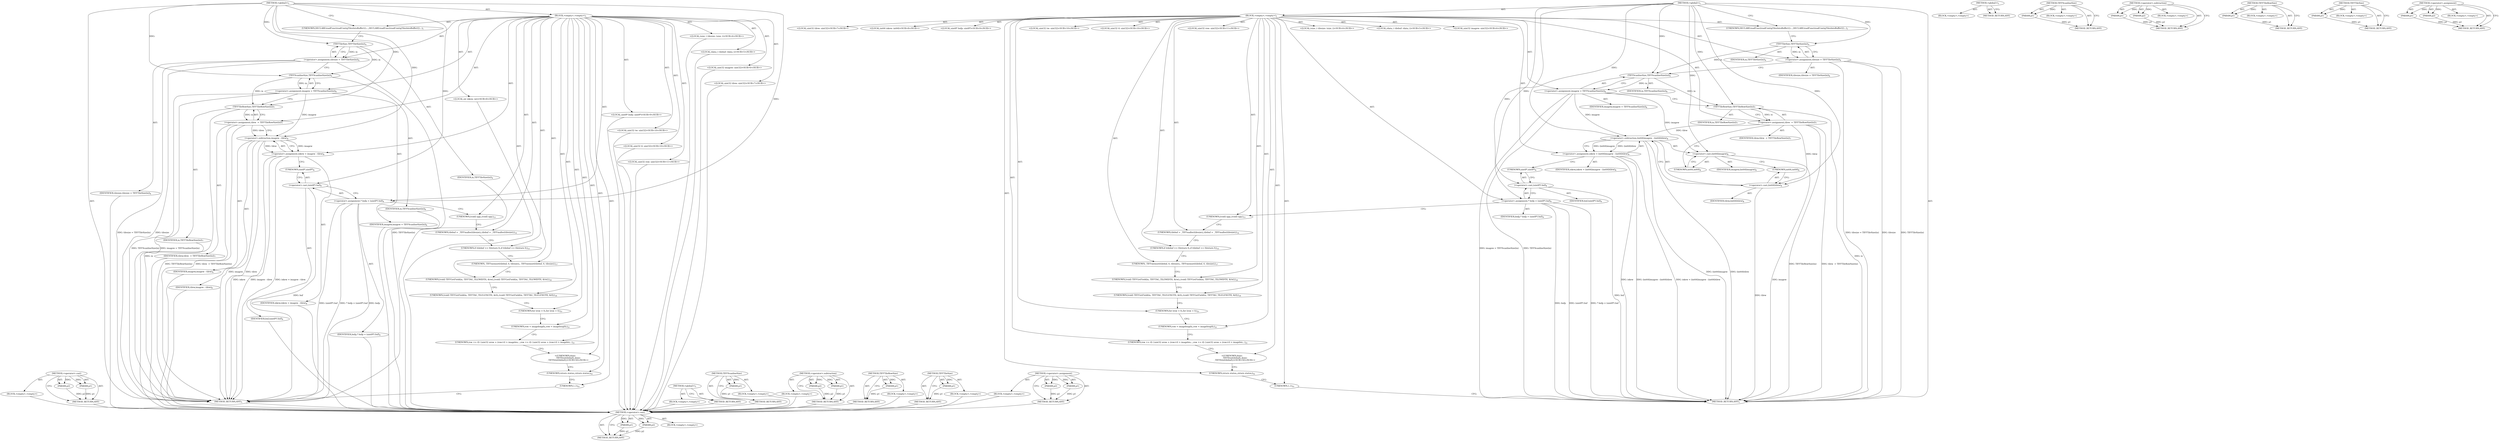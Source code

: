 digraph "&lt;operator&gt;.assignment" {
vulnerable_95 [label=<(METHOD,&lt;operator&gt;.cast)>];
vulnerable_96 [label=<(PARAM,p1)>];
vulnerable_97 [label=<(PARAM,p2)>];
vulnerable_98 [label=<(BLOCK,&lt;empty&gt;,&lt;empty&gt;)>];
vulnerable_99 [label=<(METHOD_RETURN,ANY)>];
vulnerable_6 [label=<(METHOD,&lt;global&gt;)<SUB>1</SUB>>];
vulnerable_7 [label=<(BLOCK,&lt;empty&gt;,&lt;empty&gt;)<SUB>1</SUB>>];
vulnerable_8 [label=<(UNKNOWN,DECLAREreadFunc(readContigTilesIntoBuffer)
{
	i...,DECLAREreadFunc(readContigTilesIntoBuffer)
{
	i...)<SUB>1</SUB>>];
vulnerable_9 [label="<(LOCAL,tsize_t tilesize: tsize_t)<SUB>4</SUB>>"];
vulnerable_10 [label=<(&lt;operator&gt;.assignment,tilesize = TIFFTileSize(in))<SUB>4</SUB>>];
vulnerable_11 [label=<(IDENTIFIER,tilesize,tilesize = TIFFTileSize(in))<SUB>4</SUB>>];
vulnerable_12 [label=<(TIFFTileSize,TIFFTileSize(in))<SUB>4</SUB>>];
vulnerable_13 [label=<(IDENTIFIER,in,TIFFTileSize(in))<SUB>4</SUB>>];
vulnerable_14 [label="<(LOCAL,tdata_t tilebuf: tdata_t)<SUB>5</SUB>>"];
vulnerable_15 [label="<(LOCAL,uint32 imagew: uint32)<SUB>6</SUB>>"];
vulnerable_16 [label=<(&lt;operator&gt;.assignment,imagew = TIFFScanlineSize(in))<SUB>6</SUB>>];
vulnerable_17 [label=<(IDENTIFIER,imagew,imagew = TIFFScanlineSize(in))<SUB>6</SUB>>];
vulnerable_18 [label=<(TIFFScanlineSize,TIFFScanlineSize(in))<SUB>6</SUB>>];
vulnerable_19 [label=<(IDENTIFIER,in,TIFFScanlineSize(in))<SUB>6</SUB>>];
vulnerable_20 [label="<(LOCAL,uint32 tilew: uint32)<SUB>7</SUB>>"];
vulnerable_21 [label=<(&lt;operator&gt;.assignment,tilew  = TIFFTileRowSize(in))<SUB>7</SUB>>];
vulnerable_22 [label=<(IDENTIFIER,tilew,tilew  = TIFFTileRowSize(in))<SUB>7</SUB>>];
vulnerable_23 [label=<(TIFFTileRowSize,TIFFTileRowSize(in))<SUB>7</SUB>>];
vulnerable_24 [label=<(IDENTIFIER,in,TIFFTileRowSize(in))<SUB>7</SUB>>];
vulnerable_25 [label="<(LOCAL,int iskew: int)<SUB>8</SUB>>"];
vulnerable_26 [label=<(&lt;operator&gt;.assignment,iskew = imagew - tilew)<SUB>8</SUB>>];
vulnerable_27 [label=<(IDENTIFIER,iskew,iskew = imagew - tilew)<SUB>8</SUB>>];
vulnerable_28 [label=<(&lt;operator&gt;.subtraction,imagew - tilew)<SUB>8</SUB>>];
vulnerable_29 [label=<(IDENTIFIER,imagew,imagew - tilew)<SUB>8</SUB>>];
vulnerable_30 [label=<(IDENTIFIER,tilew,imagew - tilew)<SUB>8</SUB>>];
vulnerable_31 [label="<(LOCAL,uint8* bufp: uint8*)<SUB>9</SUB>>"];
vulnerable_32 [label=<(&lt;operator&gt;.assignment,* bufp = (uint8*) buf)<SUB>9</SUB>>];
vulnerable_33 [label=<(IDENTIFIER,bufp,* bufp = (uint8*) buf)<SUB>9</SUB>>];
vulnerable_34 [label=<(&lt;operator&gt;.cast,(uint8*) buf)<SUB>9</SUB>>];
vulnerable_35 [label=<(UNKNOWN,uint8*,uint8*)<SUB>9</SUB>>];
vulnerable_36 [label=<(IDENTIFIER,buf,(uint8*) buf)<SUB>9</SUB>>];
vulnerable_37 [label="<(LOCAL,uint32 tw: uint32)<SUB>10</SUB>>"];
vulnerable_38 [label="<(LOCAL,uint32 tl: uint32)<SUB>10</SUB>>"];
vulnerable_39 [label="<(LOCAL,uint32 row: uint32)<SUB>11</SUB>>"];
vulnerable_40 [label=<(UNKNOWN,(void) spp;,(void) spp;)<SUB>13</SUB>>];
vulnerable_41 [label=<(UNKNOWN,tilebuf = _TIFFmalloc(tilesize);,tilebuf = _TIFFmalloc(tilesize);)<SUB>14</SUB>>];
vulnerable_42 [label=<(UNKNOWN,if (tilebuf == 0)
		return 0;,if (tilebuf == 0)
		return 0;)<SUB>15</SUB>>];
vulnerable_43 [label=<(UNKNOWN,_TIFFmemset(tilebuf, 0, tilesize);,_TIFFmemset(tilebuf, 0, tilesize);)<SUB>17</SUB>>];
vulnerable_44 [label=<(UNKNOWN,(void) TIFFGetField(in, TIFFTAG_TILEWIDTH, &amp;tw);,(void) TIFFGetField(in, TIFFTAG_TILEWIDTH, &amp;tw);)<SUB>18</SUB>>];
vulnerable_45 [label=<(UNKNOWN,(void) TIFFGetField(in, TIFFTAG_TILELENGTH, &amp;tl);,(void) TIFFGetField(in, TIFFTAG_TILELENGTH, &amp;tl);)<SUB>19</SUB>>];
vulnerable_46 [label=<(UNKNOWN,for (row = 0;,for (row = 0;)<SUB>21</SUB>>];
vulnerable_47 [label=<(UNKNOWN,row &lt; imagelength;,row &lt; imagelength;)<SUB>21</SUB>>];
vulnerable_48 [label=<(UNKNOWN,row += tl) {
		uint32 nrow = (row+tl &gt; imagelen...,row += tl) {
		uint32 nrow = (row+tl &gt; imagelen...)<SUB>21</SUB>>];
vulnerable_49 [label="<(UNKNOWN,done:
	_TIFFfree(tilebuf);,done:
	_TIFFfree(tilebuf);)<SUB>50</SUB>>"];
vulnerable_50 [label=<(UNKNOWN,return status;,return status;)<SUB>52</SUB>>];
vulnerable_51 [label=<(UNKNOWN,},})<SUB>53</SUB>>];
vulnerable_52 [label=<(METHOD_RETURN,ANY)<SUB>1</SUB>>];
vulnerable_67 [label=<(METHOD,&lt;global&gt;)<SUB>1</SUB>>];
vulnerable_68 [label=<(BLOCK,&lt;empty&gt;,&lt;empty&gt;)>];
vulnerable_69 [label=<(METHOD_RETURN,ANY)>];
vulnerable_82 [label=<(METHOD,TIFFScanlineSize)>];
vulnerable_83 [label=<(PARAM,p1)>];
vulnerable_84 [label=<(BLOCK,&lt;empty&gt;,&lt;empty&gt;)>];
vulnerable_85 [label=<(METHOD_RETURN,ANY)>];
vulnerable_90 [label=<(METHOD,&lt;operator&gt;.subtraction)>];
vulnerable_91 [label=<(PARAM,p1)>];
vulnerable_92 [label=<(PARAM,p2)>];
vulnerable_93 [label=<(BLOCK,&lt;empty&gt;,&lt;empty&gt;)>];
vulnerable_94 [label=<(METHOD_RETURN,ANY)>];
vulnerable_86 [label=<(METHOD,TIFFTileRowSize)>];
vulnerable_87 [label=<(PARAM,p1)>];
vulnerable_88 [label=<(BLOCK,&lt;empty&gt;,&lt;empty&gt;)>];
vulnerable_89 [label=<(METHOD_RETURN,ANY)>];
vulnerable_78 [label=<(METHOD,TIFFTileSize)>];
vulnerable_79 [label=<(PARAM,p1)>];
vulnerable_80 [label=<(BLOCK,&lt;empty&gt;,&lt;empty&gt;)>];
vulnerable_81 [label=<(METHOD_RETURN,ANY)>];
vulnerable_73 [label=<(METHOD,&lt;operator&gt;.assignment)>];
vulnerable_74 [label=<(PARAM,p1)>];
vulnerable_75 [label=<(PARAM,p2)>];
vulnerable_76 [label=<(BLOCK,&lt;empty&gt;,&lt;empty&gt;)>];
vulnerable_77 [label=<(METHOD_RETURN,ANY)>];
fixed_99 [label=<(METHOD,&lt;operator&gt;.cast)>];
fixed_100 [label=<(PARAM,p1)>];
fixed_101 [label=<(PARAM,p2)>];
fixed_102 [label=<(BLOCK,&lt;empty&gt;,&lt;empty&gt;)>];
fixed_103 [label=<(METHOD_RETURN,ANY)>];
fixed_6 [label=<(METHOD,&lt;global&gt;)<SUB>1</SUB>>];
fixed_7 [label=<(BLOCK,&lt;empty&gt;,&lt;empty&gt;)<SUB>1</SUB>>];
fixed_8 [label=<(UNKNOWN,DECLAREreadFunc(readContigTilesIntoBuffer)
{
	i...,DECLAREreadFunc(readContigTilesIntoBuffer)
{
	i...)<SUB>1</SUB>>];
fixed_9 [label="<(LOCAL,tsize_t tilesize: tsize_t)<SUB>4</SUB>>"];
fixed_10 [label=<(&lt;operator&gt;.assignment,tilesize = TIFFTileSize(in))<SUB>4</SUB>>];
fixed_11 [label=<(IDENTIFIER,tilesize,tilesize = TIFFTileSize(in))<SUB>4</SUB>>];
fixed_12 [label=<(TIFFTileSize,TIFFTileSize(in))<SUB>4</SUB>>];
fixed_13 [label=<(IDENTIFIER,in,TIFFTileSize(in))<SUB>4</SUB>>];
fixed_14 [label="<(LOCAL,tdata_t tilebuf: tdata_t)<SUB>5</SUB>>"];
fixed_15 [label="<(LOCAL,uint32 imagew: uint32)<SUB>6</SUB>>"];
fixed_16 [label=<(&lt;operator&gt;.assignment,imagew = TIFFScanlineSize(in))<SUB>6</SUB>>];
fixed_17 [label=<(IDENTIFIER,imagew,imagew = TIFFScanlineSize(in))<SUB>6</SUB>>];
fixed_18 [label=<(TIFFScanlineSize,TIFFScanlineSize(in))<SUB>6</SUB>>];
fixed_19 [label=<(IDENTIFIER,in,TIFFScanlineSize(in))<SUB>6</SUB>>];
fixed_20 [label="<(LOCAL,uint32 tilew: uint32)<SUB>7</SUB>>"];
fixed_21 [label=<(&lt;operator&gt;.assignment,tilew  = TIFFTileRowSize(in))<SUB>7</SUB>>];
fixed_22 [label=<(IDENTIFIER,tilew,tilew  = TIFFTileRowSize(in))<SUB>7</SUB>>];
fixed_23 [label=<(TIFFTileRowSize,TIFFTileRowSize(in))<SUB>7</SUB>>];
fixed_24 [label=<(IDENTIFIER,in,TIFFTileRowSize(in))<SUB>7</SUB>>];
fixed_25 [label="<(LOCAL,int64 iskew: int64)<SUB>8</SUB>>"];
fixed_26 [label=<(&lt;operator&gt;.assignment,iskew = (int64)imagew - (int64)tilew)<SUB>8</SUB>>];
fixed_27 [label=<(IDENTIFIER,iskew,iskew = (int64)imagew - (int64)tilew)<SUB>8</SUB>>];
fixed_28 [label=<(&lt;operator&gt;.subtraction,(int64)imagew - (int64)tilew)<SUB>8</SUB>>];
fixed_29 [label=<(&lt;operator&gt;.cast,(int64)imagew)<SUB>8</SUB>>];
fixed_30 [label=<(UNKNOWN,int64,int64)<SUB>8</SUB>>];
fixed_31 [label=<(IDENTIFIER,imagew,(int64)imagew)<SUB>8</SUB>>];
fixed_32 [label=<(&lt;operator&gt;.cast,(int64)tilew)<SUB>8</SUB>>];
fixed_33 [label=<(UNKNOWN,int64,int64)<SUB>8</SUB>>];
fixed_34 [label=<(IDENTIFIER,tilew,(int64)tilew)<SUB>8</SUB>>];
fixed_35 [label="<(LOCAL,uint8* bufp: uint8*)<SUB>9</SUB>>"];
fixed_36 [label=<(&lt;operator&gt;.assignment,* bufp = (uint8*) buf)<SUB>9</SUB>>];
fixed_37 [label=<(IDENTIFIER,bufp,* bufp = (uint8*) buf)<SUB>9</SUB>>];
fixed_38 [label=<(&lt;operator&gt;.cast,(uint8*) buf)<SUB>9</SUB>>];
fixed_39 [label=<(UNKNOWN,uint8*,uint8*)<SUB>9</SUB>>];
fixed_40 [label=<(IDENTIFIER,buf,(uint8*) buf)<SUB>9</SUB>>];
fixed_41 [label="<(LOCAL,uint32 tw: uint32)<SUB>10</SUB>>"];
fixed_42 [label="<(LOCAL,uint32 tl: uint32)<SUB>10</SUB>>"];
fixed_43 [label="<(LOCAL,uint32 row: uint32)<SUB>11</SUB>>"];
fixed_44 [label=<(UNKNOWN,(void) spp;,(void) spp;)<SUB>13</SUB>>];
fixed_45 [label=<(UNKNOWN,tilebuf = _TIFFmalloc(tilesize);,tilebuf = _TIFFmalloc(tilesize);)<SUB>14</SUB>>];
fixed_46 [label=<(UNKNOWN,if (tilebuf == 0)
		return 0;,if (tilebuf == 0)
		return 0;)<SUB>15</SUB>>];
fixed_47 [label=<(UNKNOWN,_TIFFmemset(tilebuf, 0, tilesize);,_TIFFmemset(tilebuf, 0, tilesize);)<SUB>17</SUB>>];
fixed_48 [label=<(UNKNOWN,(void) TIFFGetField(in, TIFFTAG_TILEWIDTH, &amp;tw);,(void) TIFFGetField(in, TIFFTAG_TILEWIDTH, &amp;tw);)<SUB>18</SUB>>];
fixed_49 [label=<(UNKNOWN,(void) TIFFGetField(in, TIFFTAG_TILELENGTH, &amp;tl);,(void) TIFFGetField(in, TIFFTAG_TILELENGTH, &amp;tl);)<SUB>19</SUB>>];
fixed_50 [label=<(UNKNOWN,for (row = 0;,for (row = 0;)<SUB>21</SUB>>];
fixed_51 [label=<(UNKNOWN,row &lt; imagelength;,row &lt; imagelength;)<SUB>21</SUB>>];
fixed_52 [label=<(UNKNOWN,row += tl) {
		uint32 nrow = (row+tl &gt; imagelen...,row += tl) {
		uint32 nrow = (row+tl &gt; imagelen...)<SUB>21</SUB>>];
fixed_53 [label="<(UNKNOWN,done:
	_TIFFfree(tilebuf);,done:
	_TIFFfree(tilebuf);)<SUB>50</SUB>>"];
fixed_54 [label=<(UNKNOWN,return status;,return status;)<SUB>52</SUB>>];
fixed_55 [label=<(UNKNOWN,},})<SUB>53</SUB>>];
fixed_56 [label=<(METHOD_RETURN,ANY)<SUB>1</SUB>>];
fixed_71 [label=<(METHOD,&lt;global&gt;)<SUB>1</SUB>>];
fixed_72 [label=<(BLOCK,&lt;empty&gt;,&lt;empty&gt;)>];
fixed_73 [label=<(METHOD_RETURN,ANY)>];
fixed_86 [label=<(METHOD,TIFFScanlineSize)>];
fixed_87 [label=<(PARAM,p1)>];
fixed_88 [label=<(BLOCK,&lt;empty&gt;,&lt;empty&gt;)>];
fixed_89 [label=<(METHOD_RETURN,ANY)>];
fixed_94 [label=<(METHOD,&lt;operator&gt;.subtraction)>];
fixed_95 [label=<(PARAM,p1)>];
fixed_96 [label=<(PARAM,p2)>];
fixed_97 [label=<(BLOCK,&lt;empty&gt;,&lt;empty&gt;)>];
fixed_98 [label=<(METHOD_RETURN,ANY)>];
fixed_90 [label=<(METHOD,TIFFTileRowSize)>];
fixed_91 [label=<(PARAM,p1)>];
fixed_92 [label=<(BLOCK,&lt;empty&gt;,&lt;empty&gt;)>];
fixed_93 [label=<(METHOD_RETURN,ANY)>];
fixed_82 [label=<(METHOD,TIFFTileSize)>];
fixed_83 [label=<(PARAM,p1)>];
fixed_84 [label=<(BLOCK,&lt;empty&gt;,&lt;empty&gt;)>];
fixed_85 [label=<(METHOD_RETURN,ANY)>];
fixed_77 [label=<(METHOD,&lt;operator&gt;.assignment)>];
fixed_78 [label=<(PARAM,p1)>];
fixed_79 [label=<(PARAM,p2)>];
fixed_80 [label=<(BLOCK,&lt;empty&gt;,&lt;empty&gt;)>];
fixed_81 [label=<(METHOD_RETURN,ANY)>];
vulnerable_95 -> vulnerable_96  [key=0, label="AST: "];
vulnerable_95 -> vulnerable_96  [key=1, label="DDG: "];
vulnerable_95 -> vulnerable_98  [key=0, label="AST: "];
vulnerable_95 -> vulnerable_97  [key=0, label="AST: "];
vulnerable_95 -> vulnerable_97  [key=1, label="DDG: "];
vulnerable_95 -> vulnerable_99  [key=0, label="AST: "];
vulnerable_95 -> vulnerable_99  [key=1, label="CFG: "];
vulnerable_96 -> vulnerable_99  [key=0, label="DDG: p1"];
vulnerable_97 -> vulnerable_99  [key=0, label="DDG: p2"];
vulnerable_98 -> fixed_99  [key=0];
vulnerable_99 -> fixed_99  [key=0];
vulnerable_6 -> vulnerable_7  [key=0, label="AST: "];
vulnerable_6 -> vulnerable_52  [key=0, label="AST: "];
vulnerable_6 -> vulnerable_8  [key=0, label="CFG: "];
vulnerable_6 -> vulnerable_32  [key=0, label="DDG: "];
vulnerable_6 -> vulnerable_12  [key=0, label="DDG: "];
vulnerable_6 -> vulnerable_18  [key=0, label="DDG: "];
vulnerable_6 -> vulnerable_23  [key=0, label="DDG: "];
vulnerable_6 -> vulnerable_28  [key=0, label="DDG: "];
vulnerable_6 -> vulnerable_34  [key=0, label="DDG: "];
vulnerable_7 -> vulnerable_8  [key=0, label="AST: "];
vulnerable_7 -> vulnerable_9  [key=0, label="AST: "];
vulnerable_7 -> vulnerable_10  [key=0, label="AST: "];
vulnerable_7 -> vulnerable_14  [key=0, label="AST: "];
vulnerable_7 -> vulnerable_15  [key=0, label="AST: "];
vulnerable_7 -> vulnerable_16  [key=0, label="AST: "];
vulnerable_7 -> vulnerable_20  [key=0, label="AST: "];
vulnerable_7 -> vulnerable_21  [key=0, label="AST: "];
vulnerable_7 -> vulnerable_25  [key=0, label="AST: "];
vulnerable_7 -> vulnerable_26  [key=0, label="AST: "];
vulnerable_7 -> vulnerable_31  [key=0, label="AST: "];
vulnerable_7 -> vulnerable_32  [key=0, label="AST: "];
vulnerable_7 -> vulnerable_37  [key=0, label="AST: "];
vulnerable_7 -> vulnerable_38  [key=0, label="AST: "];
vulnerable_7 -> vulnerable_39  [key=0, label="AST: "];
vulnerable_7 -> vulnerable_40  [key=0, label="AST: "];
vulnerable_7 -> vulnerable_41  [key=0, label="AST: "];
vulnerable_7 -> vulnerable_42  [key=0, label="AST: "];
vulnerable_7 -> vulnerable_43  [key=0, label="AST: "];
vulnerable_7 -> vulnerable_44  [key=0, label="AST: "];
vulnerable_7 -> vulnerable_45  [key=0, label="AST: "];
vulnerable_7 -> vulnerable_46  [key=0, label="AST: "];
vulnerable_7 -> vulnerable_47  [key=0, label="AST: "];
vulnerable_7 -> vulnerable_48  [key=0, label="AST: "];
vulnerable_7 -> vulnerable_49  [key=0, label="AST: "];
vulnerable_7 -> vulnerable_50  [key=0, label="AST: "];
vulnerable_7 -> vulnerable_51  [key=0, label="AST: "];
vulnerable_8 -> vulnerable_12  [key=0, label="CFG: "];
vulnerable_9 -> fixed_99  [key=0];
vulnerable_10 -> vulnerable_11  [key=0, label="AST: "];
vulnerable_10 -> vulnerable_12  [key=0, label="AST: "];
vulnerable_10 -> vulnerable_18  [key=0, label="CFG: "];
vulnerable_10 -> vulnerable_52  [key=0, label="DDG: tilesize"];
vulnerable_10 -> vulnerable_52  [key=1, label="DDG: TIFFTileSize(in)"];
vulnerable_10 -> vulnerable_52  [key=2, label="DDG: tilesize = TIFFTileSize(in)"];
vulnerable_11 -> fixed_99  [key=0];
vulnerable_12 -> vulnerable_13  [key=0, label="AST: "];
vulnerable_12 -> vulnerable_10  [key=0, label="CFG: "];
vulnerable_12 -> vulnerable_10  [key=1, label="DDG: in"];
vulnerable_12 -> vulnerable_18  [key=0, label="DDG: in"];
vulnerable_13 -> fixed_99  [key=0];
vulnerable_14 -> fixed_99  [key=0];
vulnerable_15 -> fixed_99  [key=0];
vulnerable_16 -> vulnerable_17  [key=0, label="AST: "];
vulnerable_16 -> vulnerable_18  [key=0, label="AST: "];
vulnerable_16 -> vulnerable_23  [key=0, label="CFG: "];
vulnerable_16 -> vulnerable_52  [key=0, label="DDG: TIFFScanlineSize(in)"];
vulnerable_16 -> vulnerable_52  [key=1, label="DDG: imagew = TIFFScanlineSize(in)"];
vulnerable_16 -> vulnerable_28  [key=0, label="DDG: imagew"];
vulnerable_17 -> fixed_99  [key=0];
vulnerable_18 -> vulnerable_19  [key=0, label="AST: "];
vulnerable_18 -> vulnerable_16  [key=0, label="CFG: "];
vulnerable_18 -> vulnerable_16  [key=1, label="DDG: in"];
vulnerable_18 -> vulnerable_23  [key=0, label="DDG: in"];
vulnerable_19 -> fixed_99  [key=0];
vulnerable_20 -> fixed_99  [key=0];
vulnerable_21 -> vulnerable_22  [key=0, label="AST: "];
vulnerable_21 -> vulnerable_23  [key=0, label="AST: "];
vulnerable_21 -> vulnerable_28  [key=0, label="CFG: "];
vulnerable_21 -> vulnerable_28  [key=1, label="DDG: tilew"];
vulnerable_21 -> vulnerable_52  [key=0, label="DDG: TIFFTileRowSize(in)"];
vulnerable_21 -> vulnerable_52  [key=1, label="DDG: tilew  = TIFFTileRowSize(in)"];
vulnerable_22 -> fixed_99  [key=0];
vulnerable_23 -> vulnerable_24  [key=0, label="AST: "];
vulnerable_23 -> vulnerable_21  [key=0, label="CFG: "];
vulnerable_23 -> vulnerable_21  [key=1, label="DDG: in"];
vulnerable_23 -> vulnerable_52  [key=0, label="DDG: in"];
vulnerable_24 -> fixed_99  [key=0];
vulnerable_25 -> fixed_99  [key=0];
vulnerable_26 -> vulnerable_27  [key=0, label="AST: "];
vulnerable_26 -> vulnerable_28  [key=0, label="AST: "];
vulnerable_26 -> vulnerable_35  [key=0, label="CFG: "];
vulnerable_26 -> vulnerable_52  [key=0, label="DDG: iskew"];
vulnerable_26 -> vulnerable_52  [key=1, label="DDG: imagew - tilew"];
vulnerable_26 -> vulnerable_52  [key=2, label="DDG: iskew = imagew - tilew"];
vulnerable_27 -> fixed_99  [key=0];
vulnerable_28 -> vulnerable_29  [key=0, label="AST: "];
vulnerable_28 -> vulnerable_30  [key=0, label="AST: "];
vulnerable_28 -> vulnerable_26  [key=0, label="CFG: "];
vulnerable_28 -> vulnerable_26  [key=1, label="DDG: imagew"];
vulnerable_28 -> vulnerable_26  [key=2, label="DDG: tilew"];
vulnerable_28 -> vulnerable_52  [key=0, label="DDG: imagew"];
vulnerable_28 -> vulnerable_52  [key=1, label="DDG: tilew"];
vulnerable_29 -> fixed_99  [key=0];
vulnerable_30 -> fixed_99  [key=0];
vulnerable_31 -> fixed_99  [key=0];
vulnerable_32 -> vulnerable_33  [key=0, label="AST: "];
vulnerable_32 -> vulnerable_34  [key=0, label="AST: "];
vulnerable_32 -> vulnerable_40  [key=0, label="CFG: "];
vulnerable_32 -> vulnerable_52  [key=0, label="DDG: bufp"];
vulnerable_32 -> vulnerable_52  [key=1, label="DDG: (uint8*) buf"];
vulnerable_32 -> vulnerable_52  [key=2, label="DDG: * bufp = (uint8*) buf"];
vulnerable_33 -> fixed_99  [key=0];
vulnerable_34 -> vulnerable_35  [key=0, label="AST: "];
vulnerable_34 -> vulnerable_36  [key=0, label="AST: "];
vulnerable_34 -> vulnerable_32  [key=0, label="CFG: "];
vulnerable_34 -> vulnerable_52  [key=0, label="DDG: buf"];
vulnerable_35 -> vulnerable_34  [key=0, label="CFG: "];
vulnerable_36 -> fixed_99  [key=0];
vulnerable_37 -> fixed_99  [key=0];
vulnerable_38 -> fixed_99  [key=0];
vulnerable_39 -> fixed_99  [key=0];
vulnerable_40 -> vulnerable_41  [key=0, label="CFG: "];
vulnerable_41 -> vulnerable_42  [key=0, label="CFG: "];
vulnerable_42 -> vulnerable_43  [key=0, label="CFG: "];
vulnerable_43 -> vulnerable_44  [key=0, label="CFG: "];
vulnerable_44 -> vulnerable_45  [key=0, label="CFG: "];
vulnerable_45 -> vulnerable_46  [key=0, label="CFG: "];
vulnerable_46 -> vulnerable_47  [key=0, label="CFG: "];
vulnerable_47 -> vulnerable_48  [key=0, label="CFG: "];
vulnerable_48 -> vulnerable_49  [key=0, label="CFG: "];
vulnerable_49 -> vulnerable_50  [key=0, label="CFG: "];
vulnerable_50 -> vulnerable_51  [key=0, label="CFG: "];
vulnerable_51 -> vulnerable_52  [key=0, label="CFG: "];
vulnerable_52 -> fixed_99  [key=0];
vulnerable_67 -> vulnerable_68  [key=0, label="AST: "];
vulnerable_67 -> vulnerable_69  [key=0, label="AST: "];
vulnerable_67 -> vulnerable_69  [key=1, label="CFG: "];
vulnerable_68 -> fixed_99  [key=0];
vulnerable_69 -> fixed_99  [key=0];
vulnerable_82 -> vulnerable_83  [key=0, label="AST: "];
vulnerable_82 -> vulnerable_83  [key=1, label="DDG: "];
vulnerable_82 -> vulnerable_84  [key=0, label="AST: "];
vulnerable_82 -> vulnerable_85  [key=0, label="AST: "];
vulnerable_82 -> vulnerable_85  [key=1, label="CFG: "];
vulnerable_83 -> vulnerable_85  [key=0, label="DDG: p1"];
vulnerable_84 -> fixed_99  [key=0];
vulnerable_85 -> fixed_99  [key=0];
vulnerable_90 -> vulnerable_91  [key=0, label="AST: "];
vulnerable_90 -> vulnerable_91  [key=1, label="DDG: "];
vulnerable_90 -> vulnerable_93  [key=0, label="AST: "];
vulnerable_90 -> vulnerable_92  [key=0, label="AST: "];
vulnerable_90 -> vulnerable_92  [key=1, label="DDG: "];
vulnerable_90 -> vulnerable_94  [key=0, label="AST: "];
vulnerable_90 -> vulnerable_94  [key=1, label="CFG: "];
vulnerable_91 -> vulnerable_94  [key=0, label="DDG: p1"];
vulnerable_92 -> vulnerable_94  [key=0, label="DDG: p2"];
vulnerable_93 -> fixed_99  [key=0];
vulnerable_94 -> fixed_99  [key=0];
vulnerable_86 -> vulnerable_87  [key=0, label="AST: "];
vulnerable_86 -> vulnerable_87  [key=1, label="DDG: "];
vulnerable_86 -> vulnerable_88  [key=0, label="AST: "];
vulnerable_86 -> vulnerable_89  [key=0, label="AST: "];
vulnerable_86 -> vulnerable_89  [key=1, label="CFG: "];
vulnerable_87 -> vulnerable_89  [key=0, label="DDG: p1"];
vulnerable_88 -> fixed_99  [key=0];
vulnerable_89 -> fixed_99  [key=0];
vulnerable_78 -> vulnerable_79  [key=0, label="AST: "];
vulnerable_78 -> vulnerable_79  [key=1, label="DDG: "];
vulnerable_78 -> vulnerable_80  [key=0, label="AST: "];
vulnerable_78 -> vulnerable_81  [key=0, label="AST: "];
vulnerable_78 -> vulnerable_81  [key=1, label="CFG: "];
vulnerable_79 -> vulnerable_81  [key=0, label="DDG: p1"];
vulnerable_80 -> fixed_99  [key=0];
vulnerable_81 -> fixed_99  [key=0];
vulnerable_73 -> vulnerable_74  [key=0, label="AST: "];
vulnerable_73 -> vulnerable_74  [key=1, label="DDG: "];
vulnerable_73 -> vulnerable_76  [key=0, label="AST: "];
vulnerable_73 -> vulnerable_75  [key=0, label="AST: "];
vulnerable_73 -> vulnerable_75  [key=1, label="DDG: "];
vulnerable_73 -> vulnerable_77  [key=0, label="AST: "];
vulnerable_73 -> vulnerable_77  [key=1, label="CFG: "];
vulnerable_74 -> vulnerable_77  [key=0, label="DDG: p1"];
vulnerable_75 -> vulnerable_77  [key=0, label="DDG: p2"];
vulnerable_76 -> fixed_99  [key=0];
vulnerable_77 -> fixed_99  [key=0];
fixed_99 -> fixed_100  [key=0, label="AST: "];
fixed_99 -> fixed_100  [key=1, label="DDG: "];
fixed_99 -> fixed_102  [key=0, label="AST: "];
fixed_99 -> fixed_101  [key=0, label="AST: "];
fixed_99 -> fixed_101  [key=1, label="DDG: "];
fixed_99 -> fixed_103  [key=0, label="AST: "];
fixed_99 -> fixed_103  [key=1, label="CFG: "];
fixed_100 -> fixed_103  [key=0, label="DDG: p1"];
fixed_101 -> fixed_103  [key=0, label="DDG: p2"];
fixed_6 -> fixed_7  [key=0, label="AST: "];
fixed_6 -> fixed_56  [key=0, label="AST: "];
fixed_6 -> fixed_8  [key=0, label="CFG: "];
fixed_6 -> fixed_36  [key=0, label="DDG: "];
fixed_6 -> fixed_12  [key=0, label="DDG: "];
fixed_6 -> fixed_18  [key=0, label="DDG: "];
fixed_6 -> fixed_23  [key=0, label="DDG: "];
fixed_6 -> fixed_28  [key=0, label="DDG: "];
fixed_6 -> fixed_38  [key=0, label="DDG: "];
fixed_6 -> fixed_29  [key=0, label="DDG: "];
fixed_6 -> fixed_32  [key=0, label="DDG: "];
fixed_7 -> fixed_8  [key=0, label="AST: "];
fixed_7 -> fixed_9  [key=0, label="AST: "];
fixed_7 -> fixed_10  [key=0, label="AST: "];
fixed_7 -> fixed_14  [key=0, label="AST: "];
fixed_7 -> fixed_15  [key=0, label="AST: "];
fixed_7 -> fixed_16  [key=0, label="AST: "];
fixed_7 -> fixed_20  [key=0, label="AST: "];
fixed_7 -> fixed_21  [key=0, label="AST: "];
fixed_7 -> fixed_25  [key=0, label="AST: "];
fixed_7 -> fixed_26  [key=0, label="AST: "];
fixed_7 -> fixed_35  [key=0, label="AST: "];
fixed_7 -> fixed_36  [key=0, label="AST: "];
fixed_7 -> fixed_41  [key=0, label="AST: "];
fixed_7 -> fixed_42  [key=0, label="AST: "];
fixed_7 -> fixed_43  [key=0, label="AST: "];
fixed_7 -> fixed_44  [key=0, label="AST: "];
fixed_7 -> fixed_45  [key=0, label="AST: "];
fixed_7 -> fixed_46  [key=0, label="AST: "];
fixed_7 -> fixed_47  [key=0, label="AST: "];
fixed_7 -> fixed_48  [key=0, label="AST: "];
fixed_7 -> fixed_49  [key=0, label="AST: "];
fixed_7 -> fixed_50  [key=0, label="AST: "];
fixed_7 -> fixed_51  [key=0, label="AST: "];
fixed_7 -> fixed_52  [key=0, label="AST: "];
fixed_7 -> fixed_53  [key=0, label="AST: "];
fixed_7 -> fixed_54  [key=0, label="AST: "];
fixed_7 -> fixed_55  [key=0, label="AST: "];
fixed_8 -> fixed_12  [key=0, label="CFG: "];
fixed_10 -> fixed_11  [key=0, label="AST: "];
fixed_10 -> fixed_12  [key=0, label="AST: "];
fixed_10 -> fixed_18  [key=0, label="CFG: "];
fixed_10 -> fixed_56  [key=0, label="DDG: tilesize"];
fixed_10 -> fixed_56  [key=1, label="DDG: TIFFTileSize(in)"];
fixed_10 -> fixed_56  [key=2, label="DDG: tilesize = TIFFTileSize(in)"];
fixed_12 -> fixed_13  [key=0, label="AST: "];
fixed_12 -> fixed_10  [key=0, label="CFG: "];
fixed_12 -> fixed_10  [key=1, label="DDG: in"];
fixed_12 -> fixed_18  [key=0, label="DDG: in"];
fixed_16 -> fixed_17  [key=0, label="AST: "];
fixed_16 -> fixed_18  [key=0, label="AST: "];
fixed_16 -> fixed_23  [key=0, label="CFG: "];
fixed_16 -> fixed_56  [key=0, label="DDG: TIFFScanlineSize(in)"];
fixed_16 -> fixed_56  [key=1, label="DDG: imagew = TIFFScanlineSize(in)"];
fixed_16 -> fixed_28  [key=0, label="DDG: imagew"];
fixed_16 -> fixed_29  [key=0, label="DDG: imagew"];
fixed_18 -> fixed_19  [key=0, label="AST: "];
fixed_18 -> fixed_16  [key=0, label="CFG: "];
fixed_18 -> fixed_16  [key=1, label="DDG: in"];
fixed_18 -> fixed_23  [key=0, label="DDG: in"];
fixed_21 -> fixed_22  [key=0, label="AST: "];
fixed_21 -> fixed_23  [key=0, label="AST: "];
fixed_21 -> fixed_30  [key=0, label="CFG: "];
fixed_21 -> fixed_56  [key=0, label="DDG: TIFFTileRowSize(in)"];
fixed_21 -> fixed_56  [key=1, label="DDG: tilew  = TIFFTileRowSize(in)"];
fixed_21 -> fixed_28  [key=0, label="DDG: tilew"];
fixed_21 -> fixed_32  [key=0, label="DDG: tilew"];
fixed_23 -> fixed_24  [key=0, label="AST: "];
fixed_23 -> fixed_21  [key=0, label="CFG: "];
fixed_23 -> fixed_21  [key=1, label="DDG: in"];
fixed_23 -> fixed_56  [key=0, label="DDG: in"];
fixed_26 -> fixed_27  [key=0, label="AST: "];
fixed_26 -> fixed_28  [key=0, label="AST: "];
fixed_26 -> fixed_39  [key=0, label="CFG: "];
fixed_26 -> fixed_56  [key=0, label="DDG: iskew"];
fixed_26 -> fixed_56  [key=1, label="DDG: (int64)imagew - (int64)tilew"];
fixed_26 -> fixed_56  [key=2, label="DDG: iskew = (int64)imagew - (int64)tilew"];
fixed_28 -> fixed_29  [key=0, label="AST: "];
fixed_28 -> fixed_32  [key=0, label="AST: "];
fixed_28 -> fixed_26  [key=0, label="CFG: "];
fixed_28 -> fixed_26  [key=1, label="DDG: (int64)imagew"];
fixed_28 -> fixed_26  [key=2, label="DDG: (int64)tilew"];
fixed_28 -> fixed_56  [key=0, label="DDG: (int64)imagew"];
fixed_28 -> fixed_56  [key=1, label="DDG: (int64)tilew"];
fixed_29 -> fixed_30  [key=0, label="AST: "];
fixed_29 -> fixed_31  [key=0, label="AST: "];
fixed_29 -> fixed_33  [key=0, label="CFG: "];
fixed_29 -> fixed_56  [key=0, label="DDG: imagew"];
fixed_30 -> fixed_29  [key=0, label="CFG: "];
fixed_32 -> fixed_33  [key=0, label="AST: "];
fixed_32 -> fixed_34  [key=0, label="AST: "];
fixed_32 -> fixed_28  [key=0, label="CFG: "];
fixed_32 -> fixed_56  [key=0, label="DDG: tilew"];
fixed_33 -> fixed_32  [key=0, label="CFG: "];
fixed_36 -> fixed_37  [key=0, label="AST: "];
fixed_36 -> fixed_38  [key=0, label="AST: "];
fixed_36 -> fixed_44  [key=0, label="CFG: "];
fixed_36 -> fixed_56  [key=0, label="DDG: bufp"];
fixed_36 -> fixed_56  [key=1, label="DDG: (uint8*) buf"];
fixed_36 -> fixed_56  [key=2, label="DDG: * bufp = (uint8*) buf"];
fixed_38 -> fixed_39  [key=0, label="AST: "];
fixed_38 -> fixed_40  [key=0, label="AST: "];
fixed_38 -> fixed_36  [key=0, label="CFG: "];
fixed_38 -> fixed_56  [key=0, label="DDG: buf"];
fixed_39 -> fixed_38  [key=0, label="CFG: "];
fixed_44 -> fixed_45  [key=0, label="CFG: "];
fixed_45 -> fixed_46  [key=0, label="CFG: "];
fixed_46 -> fixed_47  [key=0, label="CFG: "];
fixed_47 -> fixed_48  [key=0, label="CFG: "];
fixed_48 -> fixed_49  [key=0, label="CFG: "];
fixed_49 -> fixed_50  [key=0, label="CFG: "];
fixed_50 -> fixed_51  [key=0, label="CFG: "];
fixed_51 -> fixed_52  [key=0, label="CFG: "];
fixed_52 -> fixed_53  [key=0, label="CFG: "];
fixed_53 -> fixed_54  [key=0, label="CFG: "];
fixed_54 -> fixed_55  [key=0, label="CFG: "];
fixed_55 -> fixed_56  [key=0, label="CFG: "];
fixed_71 -> fixed_72  [key=0, label="AST: "];
fixed_71 -> fixed_73  [key=0, label="AST: "];
fixed_71 -> fixed_73  [key=1, label="CFG: "];
fixed_86 -> fixed_87  [key=0, label="AST: "];
fixed_86 -> fixed_87  [key=1, label="DDG: "];
fixed_86 -> fixed_88  [key=0, label="AST: "];
fixed_86 -> fixed_89  [key=0, label="AST: "];
fixed_86 -> fixed_89  [key=1, label="CFG: "];
fixed_87 -> fixed_89  [key=0, label="DDG: p1"];
fixed_94 -> fixed_95  [key=0, label="AST: "];
fixed_94 -> fixed_95  [key=1, label="DDG: "];
fixed_94 -> fixed_97  [key=0, label="AST: "];
fixed_94 -> fixed_96  [key=0, label="AST: "];
fixed_94 -> fixed_96  [key=1, label="DDG: "];
fixed_94 -> fixed_98  [key=0, label="AST: "];
fixed_94 -> fixed_98  [key=1, label="CFG: "];
fixed_95 -> fixed_98  [key=0, label="DDG: p1"];
fixed_96 -> fixed_98  [key=0, label="DDG: p2"];
fixed_90 -> fixed_91  [key=0, label="AST: "];
fixed_90 -> fixed_91  [key=1, label="DDG: "];
fixed_90 -> fixed_92  [key=0, label="AST: "];
fixed_90 -> fixed_93  [key=0, label="AST: "];
fixed_90 -> fixed_93  [key=1, label="CFG: "];
fixed_91 -> fixed_93  [key=0, label="DDG: p1"];
fixed_82 -> fixed_83  [key=0, label="AST: "];
fixed_82 -> fixed_83  [key=1, label="DDG: "];
fixed_82 -> fixed_84  [key=0, label="AST: "];
fixed_82 -> fixed_85  [key=0, label="AST: "];
fixed_82 -> fixed_85  [key=1, label="CFG: "];
fixed_83 -> fixed_85  [key=0, label="DDG: p1"];
fixed_77 -> fixed_78  [key=0, label="AST: "];
fixed_77 -> fixed_78  [key=1, label="DDG: "];
fixed_77 -> fixed_80  [key=0, label="AST: "];
fixed_77 -> fixed_79  [key=0, label="AST: "];
fixed_77 -> fixed_79  [key=1, label="DDG: "];
fixed_77 -> fixed_81  [key=0, label="AST: "];
fixed_77 -> fixed_81  [key=1, label="CFG: "];
fixed_78 -> fixed_81  [key=0, label="DDG: p1"];
fixed_79 -> fixed_81  [key=0, label="DDG: p2"];
}
